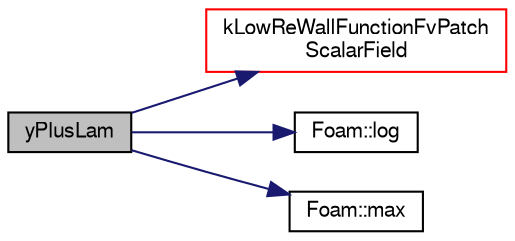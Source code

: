 digraph "yPlusLam"
{
  bgcolor="transparent";
  edge [fontname="FreeSans",fontsize="10",labelfontname="FreeSans",labelfontsize="10"];
  node [fontname="FreeSans",fontsize="10",shape=record];
  rankdir="LR";
  Node324 [label="yPlusLam",height=0.2,width=0.4,color="black", fillcolor="grey75", style="filled", fontcolor="black"];
  Node324 -> Node325 [color="midnightblue",fontsize="10",style="solid",fontname="FreeSans"];
  Node325 [label="kLowReWallFunctionFvPatch\lScalarField",height=0.2,width=0.4,color="red",URL="$a30690.html#ae1470376b530c227f2fbca00ed52b769",tooltip="Construct from patch and internal field. "];
  Node324 -> Node373 [color="midnightblue",fontsize="10",style="solid",fontname="FreeSans"];
  Node373 [label="Foam::log",height=0.2,width=0.4,color="black",URL="$a21124.html#a6e89590da9859ad497977e08f110d4b5"];
  Node324 -> Node374 [color="midnightblue",fontsize="10",style="solid",fontname="FreeSans"];
  Node374 [label="Foam::max",height=0.2,width=0.4,color="black",URL="$a21124.html#ac993e906cf2774ae77e666bc24e81733"];
}
